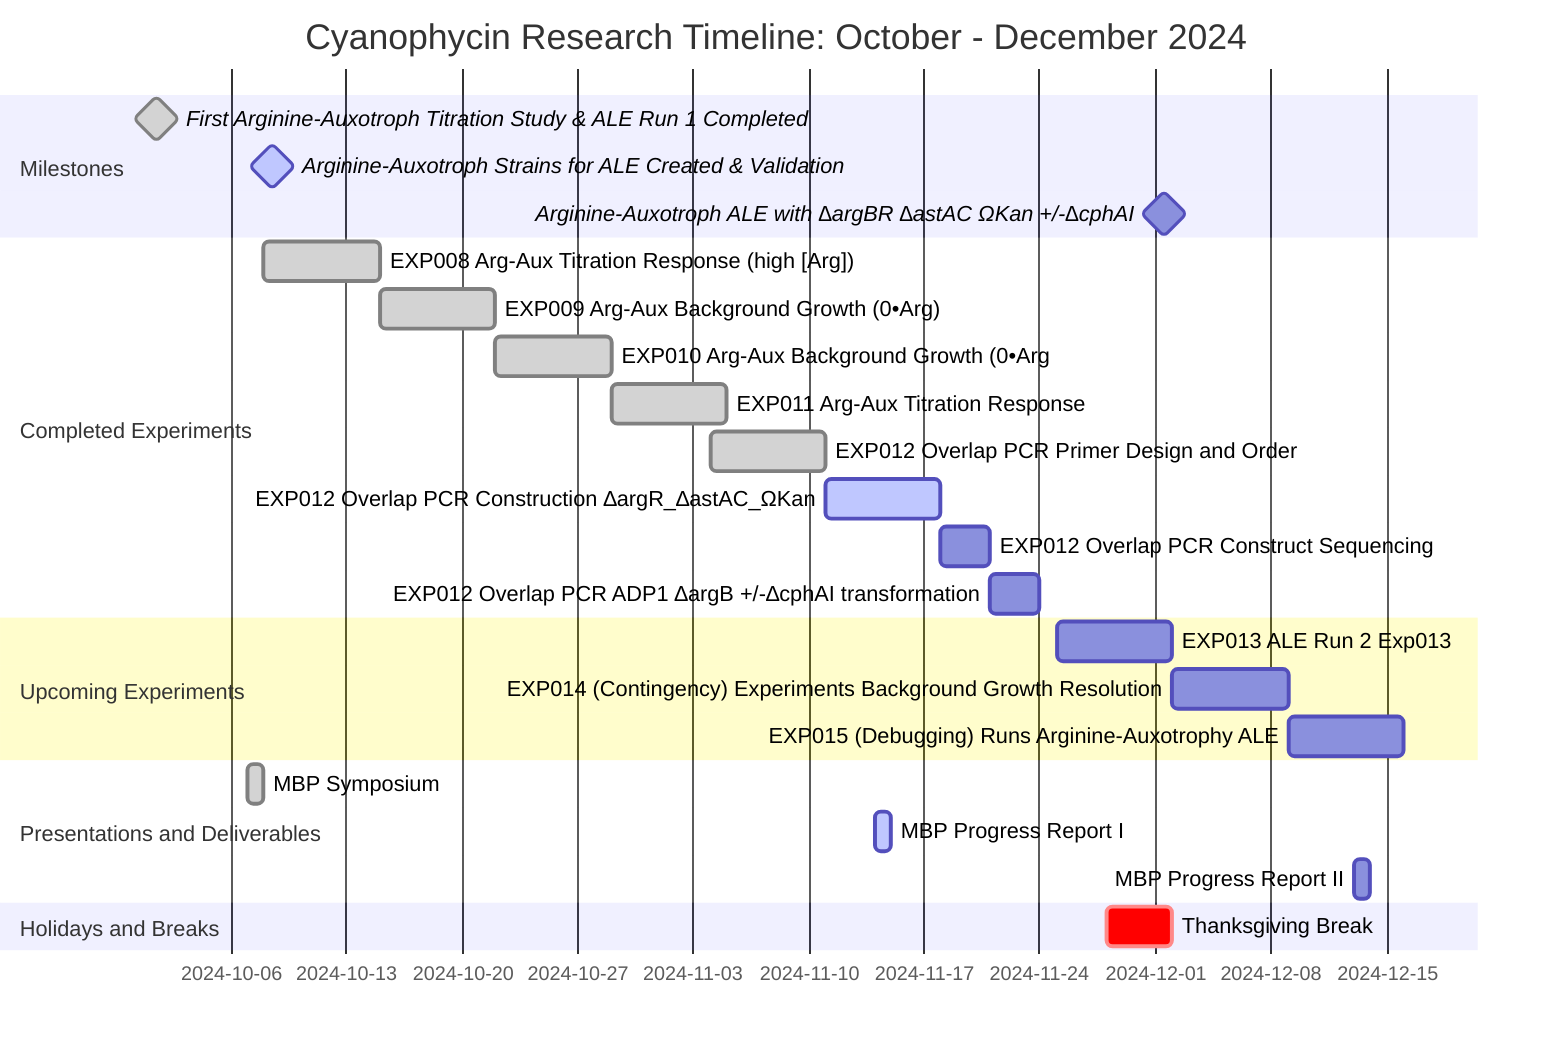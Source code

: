 gantt
    title Cyanophycin Research Timeline: October - December 2024
    dateFormat MM-DD

    section Milestones
        First Arginine-Auxotroph Titration Study & ALE Run 1 Completed  :done, milestone, ale1, 2024-10-01, 1d
        Arginine-Auxotroph Strains for ALE Created & Validation         :active, milestone, augAuxStrains, 2024-10-08, 1d
        Arginine-Auxotroph ALE with ∆argBR ∆astAC ΩKan +/-∆cphAI        :milestone, ALE, 2024-12-01, 1d

    section Completed Experiments
        EXP008 Arg-Aux Titration Response (high [Arg])              :done, exp008, 2024-10-08, 1w
        EXP009 Arg-Aux Background Growth (0•Arg)                    :done, exp009, 2024-10-15, 1w
        EXP010 Arg-Aux Background Growth (0•Arg                     :done, exp010, 2024-10-22, 1w
        EXP011 Arg-Aux Titration Response                           :done, exp011, 2024-10-29, 1w
        EXP012 Overlap PCR Primer Design and Order                  :done, design, 2024-11-04, 1w
        EXP012 Overlap PCR Construction ∆argR_∆astAC_ΩKan           :active, exp012, 2024-11-11, 1w
        EXP012 Overlap PCR Construct Sequencing                     :exp012, 2024-11-18, 3d
        EXP012 Overlap PCR ADP1 ∆argB +/-∆cphAI transformation      :exp012, 2024-11-21, 3d

    section Upcoming Experiments
        EXP013 ALE Run 2 Exp013                                           :exp013, 2024-11-25, 1w
        EXP014 (Contingency) Experiments Background Growth Resolution     :exp014, after exp013, 1w
        EXP015 (Debugging) Runs Arginine-Auxotrophy ALE                   :exp015, after exp014, 1w

    section Presentations and Deliverables
        MBP Symposium                                              :done, symp, 2024-10-07, 1d
        MBP Progress Report I                                      :active, report1, 2024-11-14, 1d
        MBP Progress Report II                                     :2024-12-13, 1d

    section Holidays and Breaks
        Thanksgiving Break                                         :crit, 2024-11-28, 4d